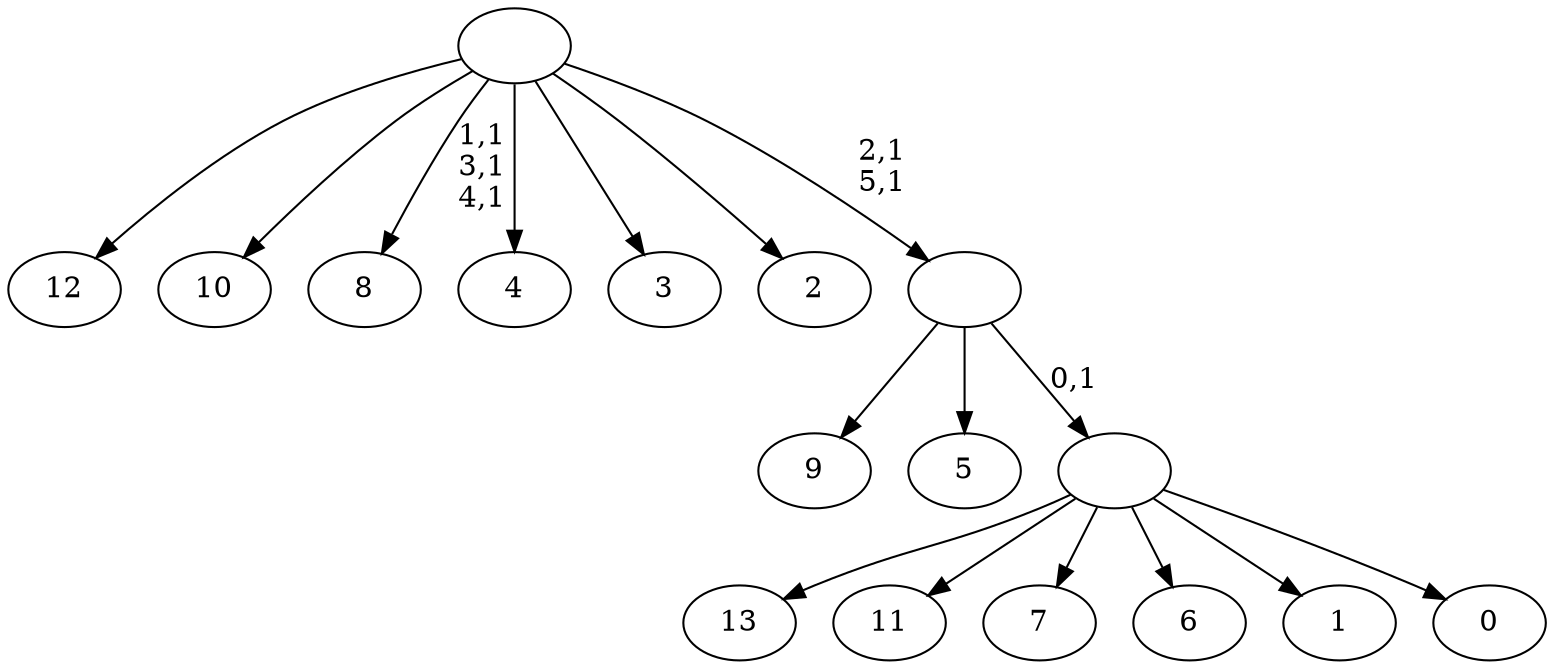 digraph T {
	20 [label="13"]
	19 [label="12"]
	18 [label="11"]
	17 [label="10"]
	16 [label="9"]
	15 [label="8"]
	11 [label="7"]
	10 [label="6"]
	9 [label="5"]
	8 [label="4"]
	7 [label="3"]
	6 [label="2"]
	5 [label="1"]
	4 [label="0"]
	3 [label=""]
	2 [label=""]
	0 [label=""]
	3 -> 20 [label=""]
	3 -> 18 [label=""]
	3 -> 11 [label=""]
	3 -> 10 [label=""]
	3 -> 5 [label=""]
	3 -> 4 [label=""]
	2 -> 16 [label=""]
	2 -> 9 [label=""]
	2 -> 3 [label="0,1"]
	0 -> 2 [label="2,1\n5,1"]
	0 -> 15 [label="1,1\n3,1\n4,1"]
	0 -> 19 [label=""]
	0 -> 17 [label=""]
	0 -> 8 [label=""]
	0 -> 7 [label=""]
	0 -> 6 [label=""]
}
